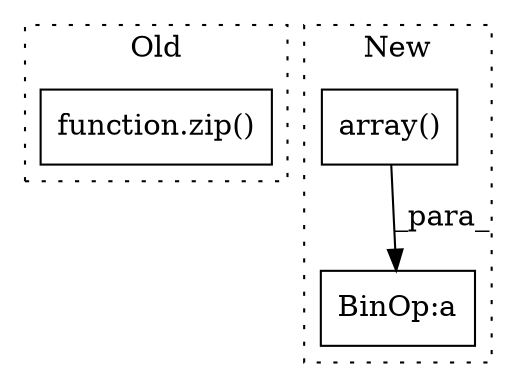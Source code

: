 digraph G {
subgraph cluster0 {
1 [label="function.zip()" a="75" s="15847,15870" l="4,1" shape="box"];
label = "Old";
style="dotted";
}
subgraph cluster1 {
2 [label="array()" a="75" s="19542,19554" l="9,1" shape="box"];
3 [label="BinOp:a" a="82" s="19555" l="1" shape="box"];
label = "New";
style="dotted";
}
2 -> 3 [label="_para_"];
}
